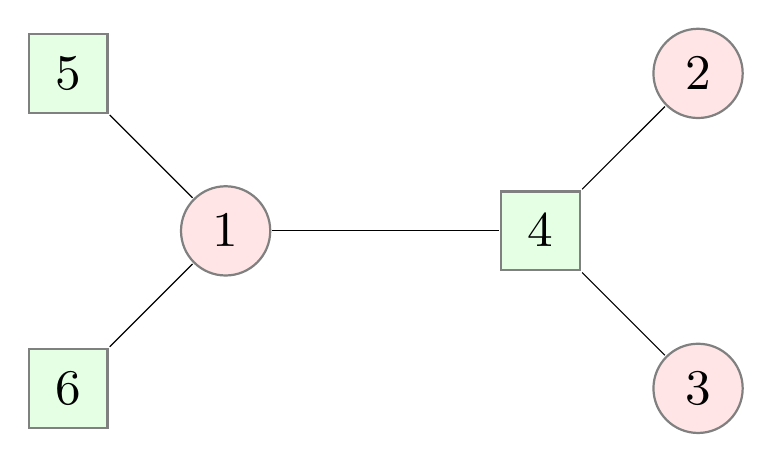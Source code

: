 \begin{tikzpicture}
[
scale=2,transform shape,
state/.style={rectangle,draw=black!50,fill=green!10,thick,minimum size=5mm},
oper/.style={circle,draw=black!50,fill=red!10,thick,minimum size=5mm, font=\small},
arr/.style={-,auto,>=stealth}
]
\small

\node (s1) at (-1,0) [oper] {1};
\node (s2) at (2,1) [oper] {2};
\node (s3) at (2,-1) [oper] {3};

\node (s4) at (1,0) [state] {4};
\node (s5) at (-2,1) [state] {5};
\node (s6) at (-2,-1) [state] {6};

\draw [arr](s1)[] to node [right]{} node{}(s4);
\draw [arr](s1)[] to node [right]{} node{}(s5);
\draw [arr](s1)[] to node [right]{} node{}(s6);
\draw [arr](s2)[] to node [right]{} node{}(s4);
\draw [arr](s3)[] to node [right]{} node{}(s4);

\end{tikzpicture}

